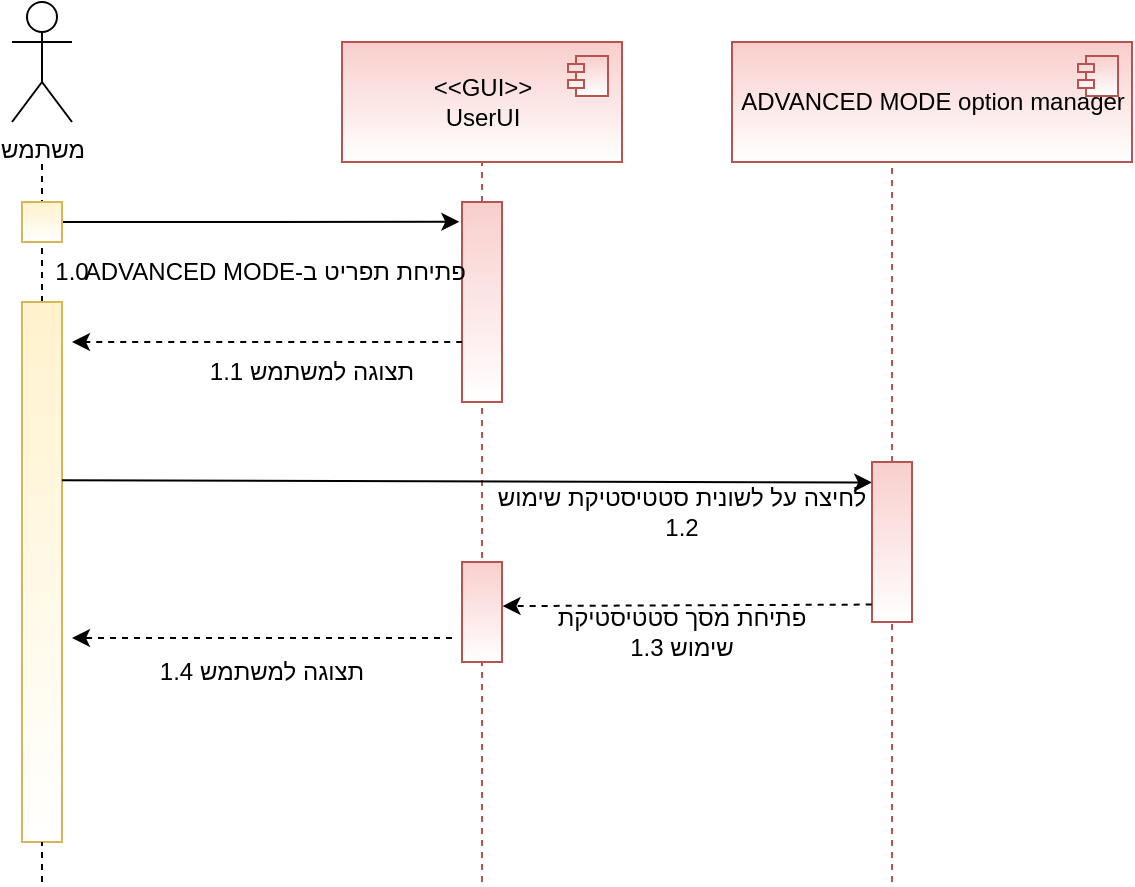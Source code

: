 <mxfile version="16.5.1" type="device"><diagram id="NQNrdyokiaG8pjqe4-te" name="Page-1"><mxGraphModel dx="1038" dy="649" grid="1" gridSize="10" guides="1" tooltips="1" connect="1" arrows="1" fold="1" page="1" pageScale="1" pageWidth="850" pageHeight="1100" math="0" shadow="0"><root><mxCell id="0"/><mxCell id="1" parent="0"/><mxCell id="AaOAH2jstlv7ZCyAOt1M-46" value="משתמש" style="shape=umlActor;verticalLabelPosition=bottom;verticalAlign=top;html=1;outlineConnect=0;gradientColor=#ffffff;" parent="1" vertex="1"><mxGeometry x="40" y="40" width="30" height="60" as="geometry"/></mxCell><mxCell id="AaOAH2jstlv7ZCyAOt1M-47" value="" style="endArrow=none;dashed=1;html=1;rounded=0;startArrow=none;" parent="1" source="AaOAH2jstlv7ZCyAOt1M-55" edge="1"><mxGeometry width="50" height="50" relative="1" as="geometry"><mxPoint x="55" y="500" as="sourcePoint"/><mxPoint x="55" y="120" as="targetPoint"/></mxGeometry></mxCell><mxCell id="AaOAH2jstlv7ZCyAOt1M-48" value="" style="endArrow=none;dashed=1;html=1;rounded=0;entryX=0.5;entryY=1;entryDx=0;entryDy=0;fillColor=#f8cecc;strokeColor=#b85450;startArrow=none;" parent="1" source="AaOAH2jstlv7ZCyAOt1M-52" edge="1"><mxGeometry width="50" height="50" relative="1" as="geometry"><mxPoint x="275" y="510" as="sourcePoint"/><mxPoint x="275" y="120" as="targetPoint"/></mxGeometry></mxCell><mxCell id="AaOAH2jstlv7ZCyAOt1M-49" value="" style="endArrow=none;dashed=1;html=1;rounded=0;entryX=0.5;entryY=1;entryDx=0;entryDy=0;fillColor=#f8cecc;strokeColor=#b85450;startArrow=none;" parent="1" source="AaOAH2jstlv7ZCyAOt1M-68" edge="1"><mxGeometry width="50" height="50" relative="1" as="geometry"><mxPoint x="475" y="520" as="sourcePoint"/><mxPoint x="480" y="120" as="targetPoint"/></mxGeometry></mxCell><mxCell id="AaOAH2jstlv7ZCyAOt1M-50" style="edgeStyle=orthogonalEdgeStyle;rounded=0;orthogonalLoop=1;jettySize=auto;html=1;entryX=-0.067;entryY=0.099;entryDx=0;entryDy=0;entryPerimeter=0;" parent="1" source="AaOAH2jstlv7ZCyAOt1M-51" target="AaOAH2jstlv7ZCyAOt1M-52" edge="1"><mxGeometry relative="1" as="geometry"><mxPoint x="200" y="154" as="targetPoint"/></mxGeometry></mxCell><mxCell id="AaOAH2jstlv7ZCyAOt1M-51" value="" style="rounded=0;whiteSpace=wrap;html=1;fillColor=#fff2cc;strokeColor=#d6b656;gradientColor=#ffffff;" parent="1" vertex="1"><mxGeometry x="45" y="140" width="20" height="20" as="geometry"/></mxCell><mxCell id="AaOAH2jstlv7ZCyAOt1M-52" value="" style="rounded=0;whiteSpace=wrap;html=1;fillColor=#f8cecc;strokeColor=#b85450;gradientColor=#ffffff;" parent="1" vertex="1"><mxGeometry x="265" y="140" width="20" height="100" as="geometry"/></mxCell><mxCell id="AaOAH2jstlv7ZCyAOt1M-53" value="" style="endArrow=none;dashed=1;html=1;rounded=0;entryX=0.5;entryY=1;entryDx=0;entryDy=0;fillColor=#f8cecc;strokeColor=#b85450;" parent="1" target="AaOAH2jstlv7ZCyAOt1M-52" edge="1"><mxGeometry width="50" height="50" relative="1" as="geometry"><mxPoint x="275" y="480" as="sourcePoint"/><mxPoint x="275" y="120" as="targetPoint"/></mxGeometry></mxCell><mxCell id="AaOAH2jstlv7ZCyAOt1M-54" value="פתיחת תפריט ב-ADVANCED MODE&amp;nbsp;" style="text;html=1;strokeColor=none;fillColor=none;align=center;verticalAlign=middle;whiteSpace=wrap;rounded=0;textDirection=rtl;" parent="1" vertex="1"><mxGeometry x="70" y="160" width="200" height="30" as="geometry"/></mxCell><mxCell id="AaOAH2jstlv7ZCyAOt1M-55" value="" style="rounded=0;whiteSpace=wrap;html=1;fillColor=#fff2cc;strokeColor=#d6b656;gradientColor=#ffffff;" parent="1" vertex="1"><mxGeometry x="45" y="190" width="20" height="270" as="geometry"/></mxCell><mxCell id="AaOAH2jstlv7ZCyAOt1M-56" value="" style="endArrow=none;dashed=1;html=1;rounded=0;" parent="1" target="AaOAH2jstlv7ZCyAOt1M-55" edge="1"><mxGeometry width="50" height="50" relative="1" as="geometry"><mxPoint x="55" y="480" as="sourcePoint"/><mxPoint x="55" y="120" as="targetPoint"/></mxGeometry></mxCell><mxCell id="AaOAH2jstlv7ZCyAOt1M-57" value="" style="endArrow=classic;html=1;rounded=0;exitX=0.006;exitY=0.7;exitDx=0;exitDy=0;exitPerimeter=0;dashed=1;" parent="1" source="AaOAH2jstlv7ZCyAOt1M-52" edge="1"><mxGeometry width="50" height="50" relative="1" as="geometry"><mxPoint x="250" y="209" as="sourcePoint"/><mxPoint x="70" y="210" as="targetPoint"/></mxGeometry></mxCell><mxCell id="AaOAH2jstlv7ZCyAOt1M-58" value="תצוגה למשתמש 1.1" style="text;html=1;strokeColor=none;fillColor=none;align=center;verticalAlign=middle;whiteSpace=wrap;rounded=0;textDirection=rtl;" parent="1" vertex="1"><mxGeometry x="135" y="210" width="110" height="30" as="geometry"/></mxCell><mxCell id="AaOAH2jstlv7ZCyAOt1M-60" value="" style="endArrow=classic;html=1;rounded=0;entryX=0.004;entryY=0.128;entryDx=0;entryDy=0;entryPerimeter=0;exitX=1;exitY=0.33;exitDx=0;exitDy=0;exitPerimeter=0;" parent="1" source="AaOAH2jstlv7ZCyAOt1M-55" target="AaOAH2jstlv7ZCyAOt1M-68" edge="1"><mxGeometry width="50" height="50" relative="1" as="geometry"><mxPoint x="125" y="299" as="sourcePoint"/><mxPoint x="465" y="283" as="targetPoint"/></mxGeometry></mxCell><mxCell id="AaOAH2jstlv7ZCyAOt1M-61" value="לחיצה על לשונית סטטיסטיקת שימוש 1.2" style="text;html=1;strokeColor=none;fillColor=none;align=center;verticalAlign=middle;whiteSpace=wrap;rounded=0;textDirection=rtl;" parent="1" vertex="1"><mxGeometry x="275" y="280" width="200" height="30" as="geometry"/></mxCell><mxCell id="AaOAH2jstlv7ZCyAOt1M-62" value="&lt;span&gt;&amp;lt;&amp;lt;GUI&amp;gt;&amp;gt;&lt;/span&gt;&lt;br&gt;&lt;span&gt;UserUI&lt;/span&gt;" style="html=1;dropTarget=0;fillColor=#f8cecc;strokeColor=#b85450;gradientColor=#ffffff;" parent="1" vertex="1"><mxGeometry x="205" y="60" width="140" height="60" as="geometry"/></mxCell><mxCell id="AaOAH2jstlv7ZCyAOt1M-63" value="" style="shape=module;jettyWidth=8;jettyHeight=4;fillColor=#f8cecc;strokeColor=#b85450;gradientColor=#ffffff;" parent="AaOAH2jstlv7ZCyAOt1M-62" vertex="1"><mxGeometry x="1" width="20" height="20" relative="1" as="geometry"><mxPoint x="-27" y="7" as="offset"/></mxGeometry></mxCell><mxCell id="AaOAH2jstlv7ZCyAOt1M-68" value="" style="rounded=0;whiteSpace=wrap;html=1;fillColor=#f8cecc;strokeColor=#b85450;gradientColor=#ffffff;" parent="1" vertex="1"><mxGeometry x="470" y="270" width="20" height="80" as="geometry"/></mxCell><mxCell id="AaOAH2jstlv7ZCyAOt1M-69" value="" style="endArrow=none;dashed=1;html=1;rounded=0;entryX=0.5;entryY=1;entryDx=0;entryDy=0;fillColor=#f8cecc;strokeColor=#b85450;" parent="1" target="AaOAH2jstlv7ZCyAOt1M-68" edge="1"><mxGeometry width="50" height="50" relative="1" as="geometry"><mxPoint x="480" y="480" as="sourcePoint"/><mxPoint x="475" y="160" as="targetPoint"/></mxGeometry></mxCell><mxCell id="AaOAH2jstlv7ZCyAOt1M-75" value="פתיחת מסך סטטיסטיקת שימוש&amp;nbsp;1.3" style="text;html=1;strokeColor=none;fillColor=none;align=center;verticalAlign=middle;whiteSpace=wrap;rounded=0;textDirection=rtl;" parent="1" vertex="1"><mxGeometry x="285" y="340" width="180" height="30" as="geometry"/></mxCell><mxCell id="AaOAH2jstlv7ZCyAOt1M-76" value="" style="rounded=0;whiteSpace=wrap;html=1;fillColor=#f8cecc;strokeColor=#b85450;gradientColor=#ffffff;" parent="1" vertex="1"><mxGeometry x="265" y="320" width="20" height="50" as="geometry"/></mxCell><mxCell id="AaOAH2jstlv7ZCyAOt1M-89" value="תצוגה למשתמש 1.4" style="text;html=1;strokeColor=none;fillColor=none;align=center;verticalAlign=middle;whiteSpace=wrap;rounded=0;textDirection=rtl;" parent="1" vertex="1"><mxGeometry x="110" y="360" width="110" height="30" as="geometry"/></mxCell><mxCell id="OTiqMCp2tDmLmmx-U4D0-1" value="1.0" style="text;html=1;strokeColor=none;fillColor=none;align=center;verticalAlign=middle;whiteSpace=wrap;rounded=0;" parent="1" vertex="1"><mxGeometry x="60" y="160" width="20" height="30" as="geometry"/></mxCell><mxCell id="mBlaZ0nSmhgrQR17tkNB-1" value="" style="endArrow=classic;html=1;rounded=0;exitX=-0.008;exitY=0.891;exitDx=0;exitDy=0;entryX=1.013;entryY=0.441;entryDx=0;entryDy=0;exitPerimeter=0;entryPerimeter=0;dashed=1;" parent="1" source="AaOAH2jstlv7ZCyAOt1M-68" target="AaOAH2jstlv7ZCyAOt1M-76" edge="1"><mxGeometry width="50" height="50" relative="1" as="geometry"><mxPoint x="670" y="382.5" as="sourcePoint"/><mxPoint x="410" y="260" as="targetPoint"/></mxGeometry></mxCell><mxCell id="mBlaZ0nSmhgrQR17tkNB-2" value="" style="endArrow=classic;html=1;rounded=0;dashed=1;" parent="1" edge="1"><mxGeometry width="50" height="50" relative="1" as="geometry"><mxPoint x="260" y="358" as="sourcePoint"/><mxPoint x="70" y="358" as="targetPoint"/></mxGeometry></mxCell><mxCell id="rHOpnUfZfX3vEd9uHDln-3" value="&lt;span&gt;ADVANCED MODE option manager&lt;/span&gt;" style="html=1;dropTarget=0;fillColor=#f8cecc;strokeColor=#b85450;gradientColor=#ffffff;" parent="1" vertex="1"><mxGeometry x="400" y="60" width="200" height="60" as="geometry"/></mxCell><mxCell id="rHOpnUfZfX3vEd9uHDln-4" value="" style="shape=module;jettyWidth=8;jettyHeight=4;fillColor=#f8cecc;strokeColor=#b85450;gradientColor=#ffffff;" parent="rHOpnUfZfX3vEd9uHDln-3" vertex="1"><mxGeometry x="1" width="20" height="20" relative="1" as="geometry"><mxPoint x="-27" y="7" as="offset"/></mxGeometry></mxCell></root></mxGraphModel></diagram></mxfile>